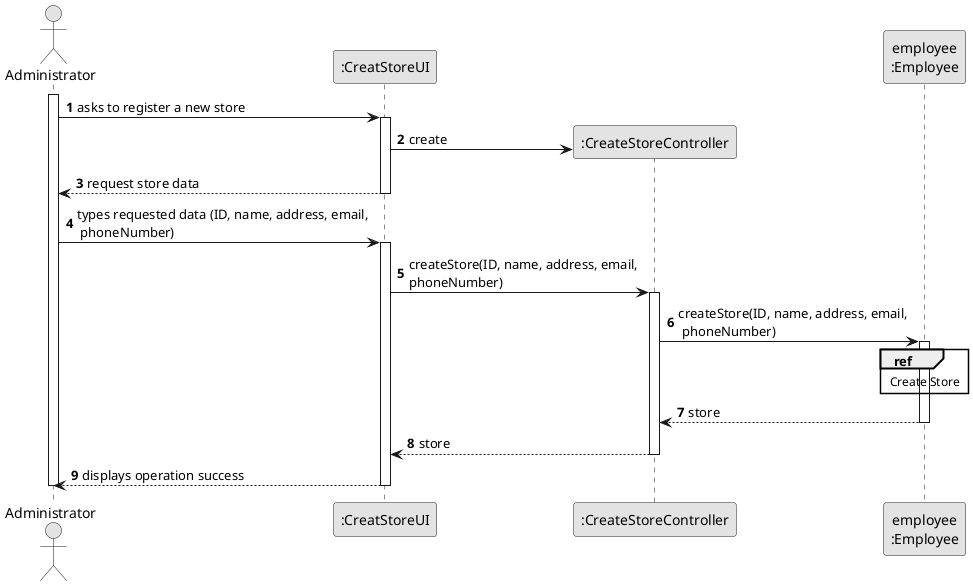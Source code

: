 @startuml
skinparam monochrome true
skinparam packageStyle rectangle
skinparam shadowing false

autonumber

'hide footbox
actor "Administrator" as ADM
participant ":CreatStoreUI" as UI
participant ":CreateStoreController" as CTRL
participant "employee\n:Employee" as REP

activate ADM

    ADM -> UI : asks to register a new store

    activate UI

        UI -> CTRL** : create
'        UI->CTRL : getStoreManagers()
'            activate CTRL
'                ref over CTRL
'                    Get Store Manager List
'
'                end
'
'            CTRL-->UI : storeManagerList
'            deactivate CTRL
'
'        UI --> ADM : provide store manager list
'    deactivate UI
'
'
'    ADM -> UI : selectes and sends store manager from list
'        activate UI

            UI --> ADM : request store data

        deactivate UI


    ADM -> UI : types requested data (ID, name, address, email,\n phoneNumber)
    activate UI

        UI -> CTRL : createStore(ID, name, address, email,\nphoneNumber)
        activate CTRL

'         CTRL -> CTRL: getLocalManagerByRole(localManagerRole)
'                activate CTRL
'
'                    ref over CTRL
'                        Get Store Manager Object
'
'                    end
'                CTRL ->CTRL: localManager
'                deactivate CTRL


            CTRL -> REP: createStore(ID, name, address, email,\n phoneNumber)
            activate REP

                ref over REP
                    Create Store
                end

                REP --> CTRL : store
            deactivate REP

            CTRL --> UI: store
            deactivate CTRL
            UI --> ADM: displays operation success
    deactivate UI

deactivate ADM

@enduml